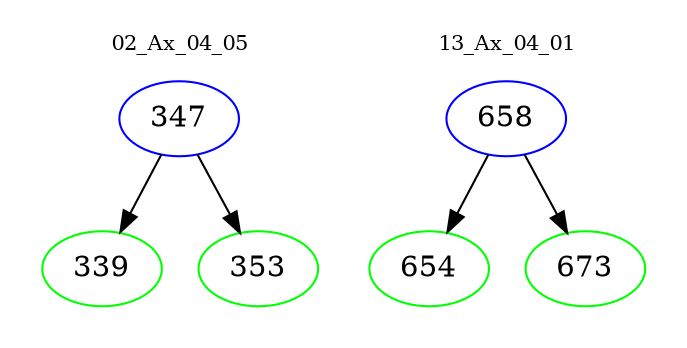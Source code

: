 digraph{
subgraph cluster_0 {
color = white
label = "02_Ax_04_05";
fontsize=10;
T0_347 [label="347", color="blue"]
T0_347 -> T0_339 [color="black"]
T0_339 [label="339", color="green"]
T0_347 -> T0_353 [color="black"]
T0_353 [label="353", color="green"]
}
subgraph cluster_1 {
color = white
label = "13_Ax_04_01";
fontsize=10;
T1_658 [label="658", color="blue"]
T1_658 -> T1_654 [color="black"]
T1_654 [label="654", color="green"]
T1_658 -> T1_673 [color="black"]
T1_673 [label="673", color="green"]
}
}
